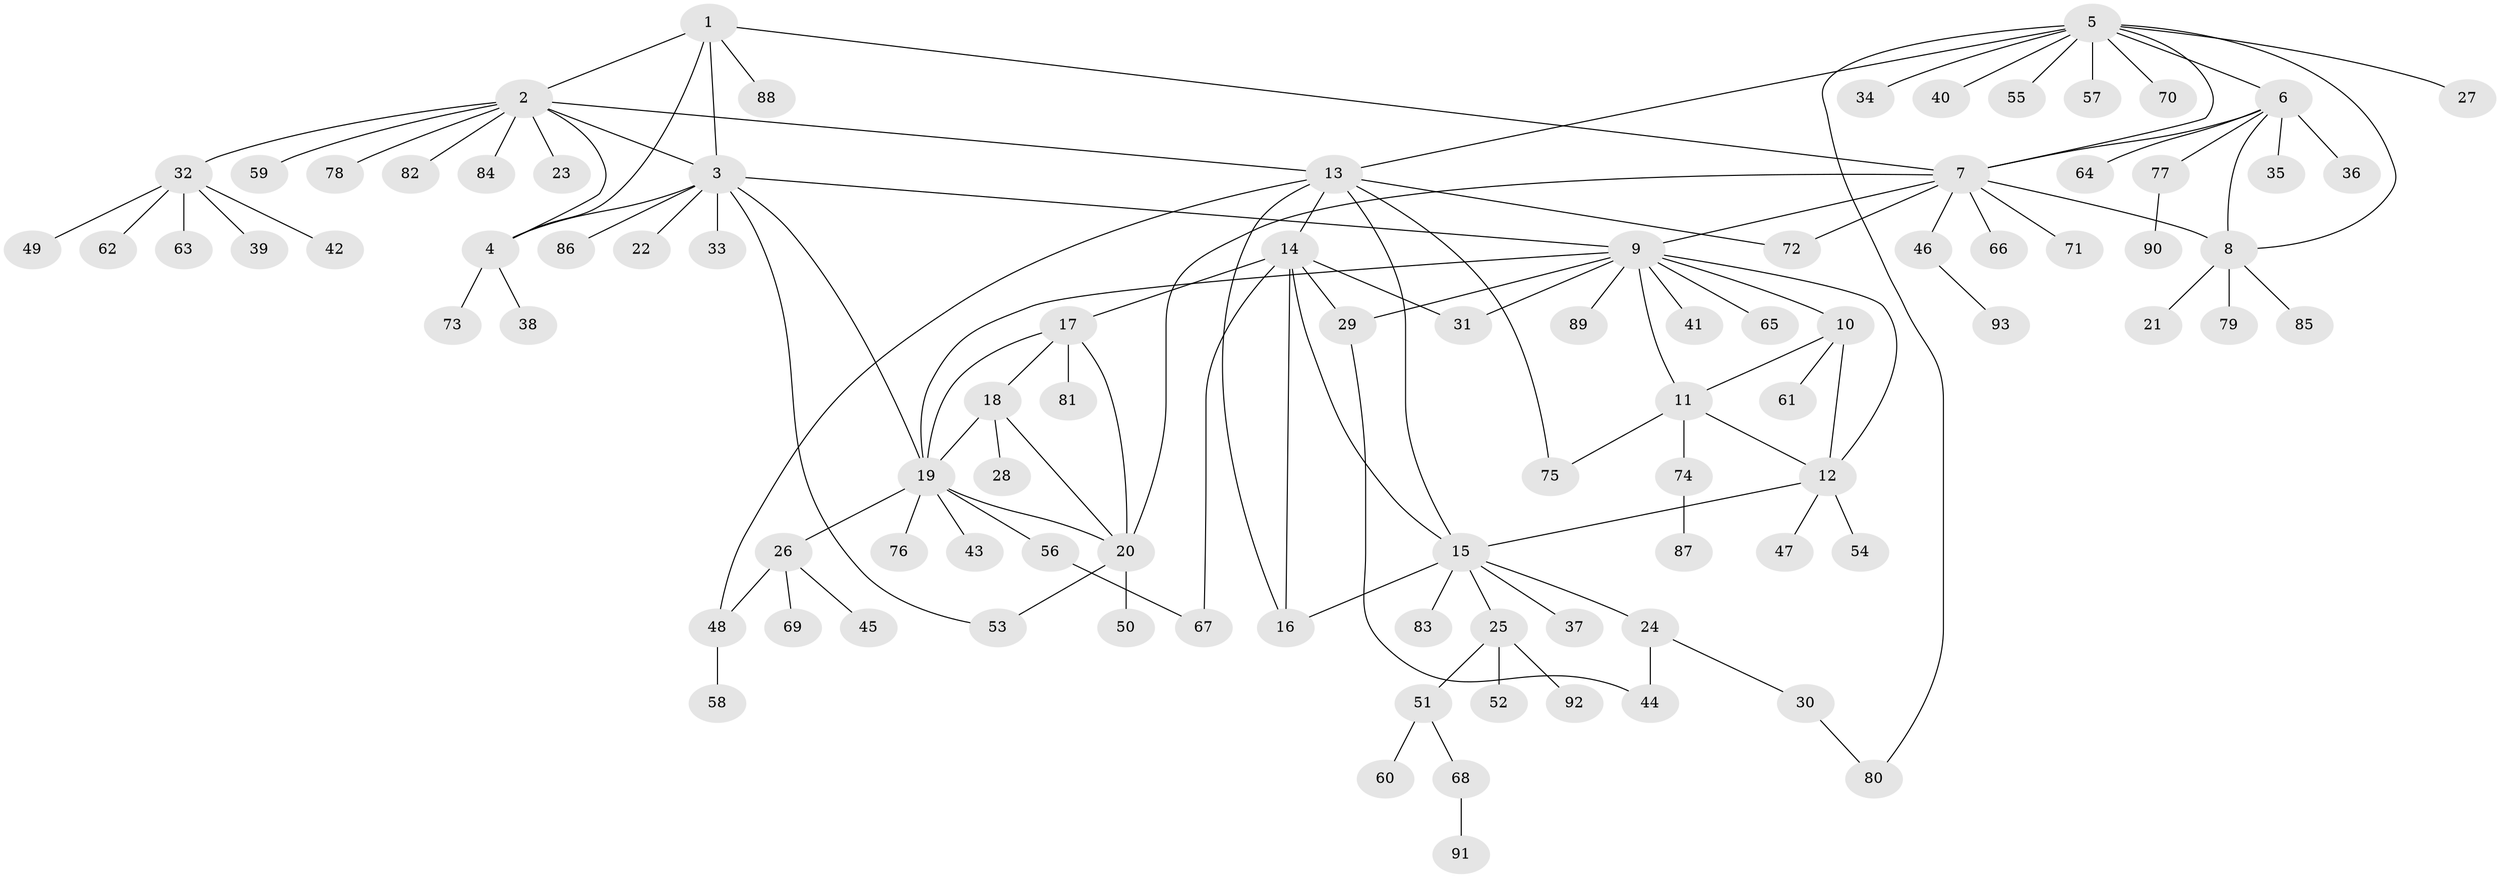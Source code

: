 // Generated by graph-tools (version 1.1) at 2025/55/03/09/25 04:55:32]
// undirected, 93 vertices, 122 edges
graph export_dot {
graph [start="1"]
  node [color=gray90,style=filled];
  1;
  2;
  3;
  4;
  5;
  6;
  7;
  8;
  9;
  10;
  11;
  12;
  13;
  14;
  15;
  16;
  17;
  18;
  19;
  20;
  21;
  22;
  23;
  24;
  25;
  26;
  27;
  28;
  29;
  30;
  31;
  32;
  33;
  34;
  35;
  36;
  37;
  38;
  39;
  40;
  41;
  42;
  43;
  44;
  45;
  46;
  47;
  48;
  49;
  50;
  51;
  52;
  53;
  54;
  55;
  56;
  57;
  58;
  59;
  60;
  61;
  62;
  63;
  64;
  65;
  66;
  67;
  68;
  69;
  70;
  71;
  72;
  73;
  74;
  75;
  76;
  77;
  78;
  79;
  80;
  81;
  82;
  83;
  84;
  85;
  86;
  87;
  88;
  89;
  90;
  91;
  92;
  93;
  1 -- 2;
  1 -- 3;
  1 -- 4;
  1 -- 7;
  1 -- 88;
  2 -- 3;
  2 -- 4;
  2 -- 13;
  2 -- 23;
  2 -- 32;
  2 -- 59;
  2 -- 78;
  2 -- 82;
  2 -- 84;
  3 -- 4;
  3 -- 9;
  3 -- 19;
  3 -- 22;
  3 -- 33;
  3 -- 53;
  3 -- 86;
  4 -- 38;
  4 -- 73;
  5 -- 6;
  5 -- 7;
  5 -- 8;
  5 -- 13;
  5 -- 27;
  5 -- 34;
  5 -- 40;
  5 -- 55;
  5 -- 57;
  5 -- 70;
  5 -- 80;
  6 -- 7;
  6 -- 8;
  6 -- 35;
  6 -- 36;
  6 -- 64;
  6 -- 77;
  7 -- 8;
  7 -- 9;
  7 -- 20;
  7 -- 46;
  7 -- 66;
  7 -- 71;
  7 -- 72;
  8 -- 21;
  8 -- 79;
  8 -- 85;
  9 -- 10;
  9 -- 11;
  9 -- 12;
  9 -- 19;
  9 -- 29;
  9 -- 31;
  9 -- 41;
  9 -- 65;
  9 -- 89;
  10 -- 11;
  10 -- 12;
  10 -- 61;
  11 -- 12;
  11 -- 74;
  11 -- 75;
  12 -- 15;
  12 -- 47;
  12 -- 54;
  13 -- 14;
  13 -- 15;
  13 -- 16;
  13 -- 48;
  13 -- 72;
  13 -- 75;
  14 -- 15;
  14 -- 16;
  14 -- 17;
  14 -- 29;
  14 -- 31;
  14 -- 67;
  15 -- 16;
  15 -- 24;
  15 -- 25;
  15 -- 37;
  15 -- 83;
  17 -- 18;
  17 -- 19;
  17 -- 20;
  17 -- 81;
  18 -- 19;
  18 -- 20;
  18 -- 28;
  19 -- 20;
  19 -- 26;
  19 -- 43;
  19 -- 56;
  19 -- 76;
  20 -- 50;
  20 -- 53;
  24 -- 30;
  24 -- 44;
  25 -- 51;
  25 -- 52;
  25 -- 92;
  26 -- 45;
  26 -- 48;
  26 -- 69;
  29 -- 44;
  30 -- 80;
  32 -- 39;
  32 -- 42;
  32 -- 49;
  32 -- 62;
  32 -- 63;
  46 -- 93;
  48 -- 58;
  51 -- 60;
  51 -- 68;
  56 -- 67;
  68 -- 91;
  74 -- 87;
  77 -- 90;
}
